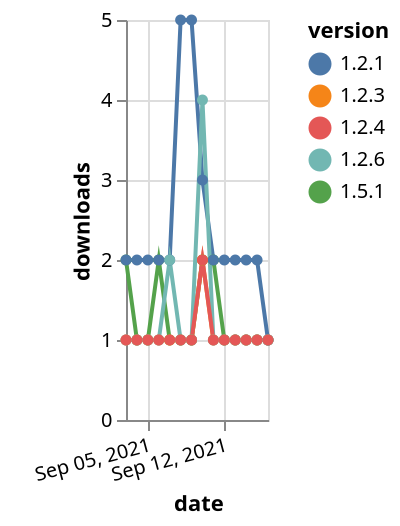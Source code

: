 {"$schema": "https://vega.github.io/schema/vega-lite/v5.json", "description": "A simple bar chart with embedded data.", "data": {"values": [{"date": "2021-09-03", "total": 39, "delta": 2, "version": "1.5.1"}, {"date": "2021-09-04", "total": 40, "delta": 1, "version": "1.5.1"}, {"date": "2021-09-05", "total": 41, "delta": 1, "version": "1.5.1"}, {"date": "2021-09-06", "total": 43, "delta": 2, "version": "1.5.1"}, {"date": "2021-09-07", "total": 44, "delta": 1, "version": "1.5.1"}, {"date": "2021-09-08", "total": 45, "delta": 1, "version": "1.5.1"}, {"date": "2021-09-09", "total": 46, "delta": 1, "version": "1.5.1"}, {"date": "2021-09-10", "total": 48, "delta": 2, "version": "1.5.1"}, {"date": "2021-09-11", "total": 50, "delta": 2, "version": "1.5.1"}, {"date": "2021-09-12", "total": 51, "delta": 1, "version": "1.5.1"}, {"date": "2021-09-13", "total": 52, "delta": 1, "version": "1.5.1"}, {"date": "2021-09-14", "total": 53, "delta": 1, "version": "1.5.1"}, {"date": "2021-09-15", "total": 54, "delta": 1, "version": "1.5.1"}, {"date": "2021-09-16", "total": 55, "delta": 1, "version": "1.5.1"}, {"date": "2021-09-03", "total": 234, "delta": 1, "version": "1.2.3"}, {"date": "2021-09-04", "total": 235, "delta": 1, "version": "1.2.3"}, {"date": "2021-09-05", "total": 236, "delta": 1, "version": "1.2.3"}, {"date": "2021-09-06", "total": 237, "delta": 1, "version": "1.2.3"}, {"date": "2021-09-07", "total": 238, "delta": 1, "version": "1.2.3"}, {"date": "2021-09-08", "total": 239, "delta": 1, "version": "1.2.3"}, {"date": "2021-09-09", "total": 240, "delta": 1, "version": "1.2.3"}, {"date": "2021-09-10", "total": 242, "delta": 2, "version": "1.2.3"}, {"date": "2021-09-11", "total": 243, "delta": 1, "version": "1.2.3"}, {"date": "2021-09-12", "total": 244, "delta": 1, "version": "1.2.3"}, {"date": "2021-09-13", "total": 245, "delta": 1, "version": "1.2.3"}, {"date": "2021-09-14", "total": 246, "delta": 1, "version": "1.2.3"}, {"date": "2021-09-15", "total": 247, "delta": 1, "version": "1.2.3"}, {"date": "2021-09-16", "total": 248, "delta": 1, "version": "1.2.3"}, {"date": "2021-09-03", "total": 3460, "delta": 2, "version": "1.2.1"}, {"date": "2021-09-04", "total": 3462, "delta": 2, "version": "1.2.1"}, {"date": "2021-09-05", "total": 3464, "delta": 2, "version": "1.2.1"}, {"date": "2021-09-06", "total": 3466, "delta": 2, "version": "1.2.1"}, {"date": "2021-09-07", "total": 3468, "delta": 2, "version": "1.2.1"}, {"date": "2021-09-08", "total": 3473, "delta": 5, "version": "1.2.1"}, {"date": "2021-09-09", "total": 3478, "delta": 5, "version": "1.2.1"}, {"date": "2021-09-10", "total": 3481, "delta": 3, "version": "1.2.1"}, {"date": "2021-09-11", "total": 3483, "delta": 2, "version": "1.2.1"}, {"date": "2021-09-12", "total": 3485, "delta": 2, "version": "1.2.1"}, {"date": "2021-09-13", "total": 3487, "delta": 2, "version": "1.2.1"}, {"date": "2021-09-14", "total": 3489, "delta": 2, "version": "1.2.1"}, {"date": "2021-09-15", "total": 3491, "delta": 2, "version": "1.2.1"}, {"date": "2021-09-16", "total": 3492, "delta": 1, "version": "1.2.1"}, {"date": "2021-09-03", "total": 399, "delta": 1, "version": "1.2.6"}, {"date": "2021-09-04", "total": 400, "delta": 1, "version": "1.2.6"}, {"date": "2021-09-05", "total": 401, "delta": 1, "version": "1.2.6"}, {"date": "2021-09-06", "total": 402, "delta": 1, "version": "1.2.6"}, {"date": "2021-09-07", "total": 404, "delta": 2, "version": "1.2.6"}, {"date": "2021-09-08", "total": 405, "delta": 1, "version": "1.2.6"}, {"date": "2021-09-09", "total": 406, "delta": 1, "version": "1.2.6"}, {"date": "2021-09-10", "total": 410, "delta": 4, "version": "1.2.6"}, {"date": "2021-09-11", "total": 411, "delta": 1, "version": "1.2.6"}, {"date": "2021-09-12", "total": 412, "delta": 1, "version": "1.2.6"}, {"date": "2021-09-13", "total": 413, "delta": 1, "version": "1.2.6"}, {"date": "2021-09-14", "total": 414, "delta": 1, "version": "1.2.6"}, {"date": "2021-09-15", "total": 415, "delta": 1, "version": "1.2.6"}, {"date": "2021-09-16", "total": 416, "delta": 1, "version": "1.2.6"}, {"date": "2021-09-03", "total": 240, "delta": 1, "version": "1.2.4"}, {"date": "2021-09-04", "total": 241, "delta": 1, "version": "1.2.4"}, {"date": "2021-09-05", "total": 242, "delta": 1, "version": "1.2.4"}, {"date": "2021-09-06", "total": 243, "delta": 1, "version": "1.2.4"}, {"date": "2021-09-07", "total": 244, "delta": 1, "version": "1.2.4"}, {"date": "2021-09-08", "total": 245, "delta": 1, "version": "1.2.4"}, {"date": "2021-09-09", "total": 246, "delta": 1, "version": "1.2.4"}, {"date": "2021-09-10", "total": 248, "delta": 2, "version": "1.2.4"}, {"date": "2021-09-11", "total": 249, "delta": 1, "version": "1.2.4"}, {"date": "2021-09-12", "total": 250, "delta": 1, "version": "1.2.4"}, {"date": "2021-09-13", "total": 251, "delta": 1, "version": "1.2.4"}, {"date": "2021-09-14", "total": 252, "delta": 1, "version": "1.2.4"}, {"date": "2021-09-15", "total": 253, "delta": 1, "version": "1.2.4"}, {"date": "2021-09-16", "total": 254, "delta": 1, "version": "1.2.4"}]}, "width": "container", "mark": {"type": "line", "point": {"filled": true}}, "encoding": {"x": {"field": "date", "type": "temporal", "timeUnit": "yearmonthdate", "title": "date", "axis": {"labelAngle": -15}}, "y": {"field": "delta", "type": "quantitative", "title": "downloads"}, "color": {"field": "version", "type": "nominal"}, "tooltip": {"field": "delta"}}}